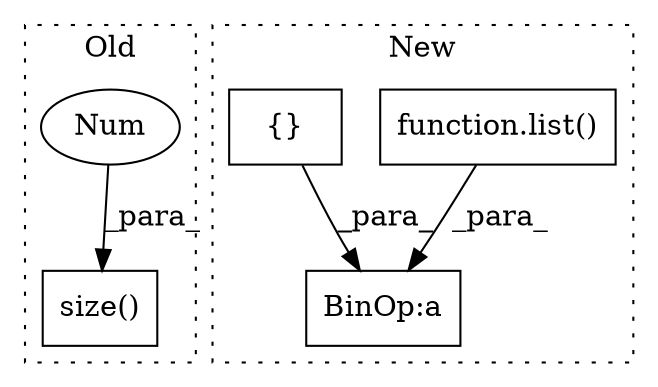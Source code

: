 digraph G {
subgraph cluster0 {
1 [label="size()" a="75" s="877,893" l="15,1" shape="box"];
3 [label="Num" a="76" s="892" l="1" shape="ellipse"];
label = "Old";
style="dotted";
}
subgraph cluster1 {
2 [label="function.list()" a="75" s="975,1000" l="5,1" shape="box"];
4 [label="BinOp:a" a="82" s="1045" l="3" shape="box"];
5 [label="{}" a="59" s="969,971" l="1,0" shape="box"];
label = "New";
style="dotted";
}
2 -> 4 [label="_para_"];
3 -> 1 [label="_para_"];
5 -> 4 [label="_para_"];
}